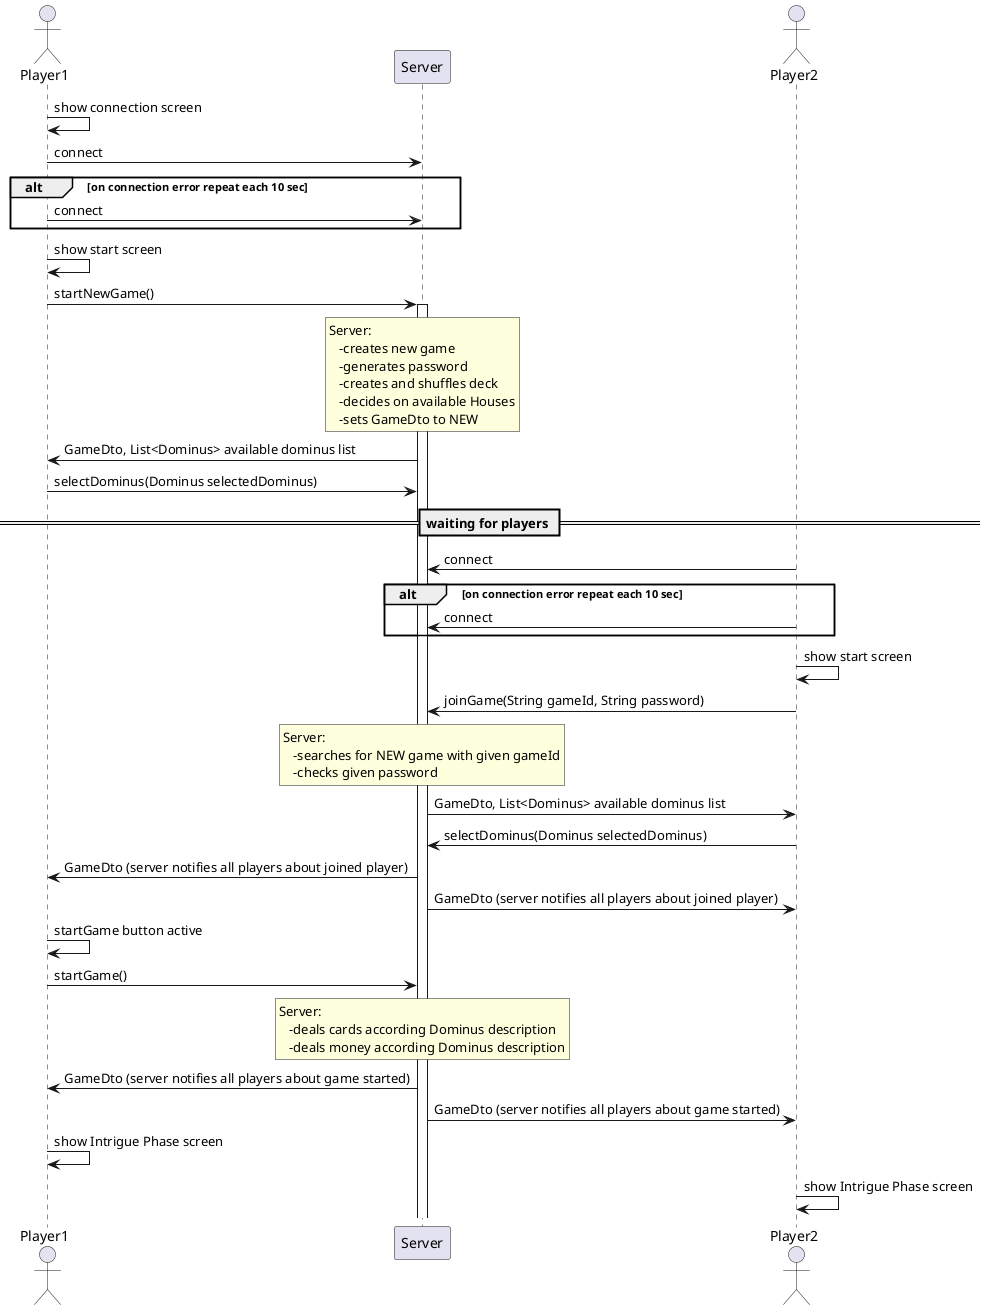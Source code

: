 @startuml
actor Player1

Player1 -> Player1: show connection screen
Player1->Server: connect
alt on connection error repeat each 10 sec
    Player1->Server: connect
end
Player1 -> Player1: show start screen

Player1->Server: startNewGame()
Activate Server
rnote over Server
 Server:
    -creates new game
    -generates password
    -creates and shuffles deck
    -decides on available Houses
    -sets GameDto to NEW
endrnote
Server->Player1: GameDto, List<Dominus> available dominus list
Player1->Server: selectDominus(Dominus selectedDominus)

== waiting for players ==
actor Player2
Player2->Server: connect
alt on connection error repeat each 10 sec
    Player2->Server: connect
end
Player2 -> Player2: show start screen
Player2 -> Server:joinGame(String gameId, String password)
rnote over Server
 Server:
    -searches for NEW game with given gameId
    -checks given password
endrnote
Server -> Player2:GameDto, List<Dominus> available dominus list
Player2->Server: selectDominus(Dominus selectedDominus)
Server->Player1: GameDto (server notifies all players about joined player)
Server->Player2: GameDto (server notifies all players about joined player)
Player1->Player1: startGame button active
Player1->Server: startGame()
rnote over Server
 Server:
    -deals cards according Dominus description
    -deals money according Dominus description
endrnote
Server->Player1: GameDto (server notifies all players about game started)
Server->Player2: GameDto (server notifies all players about game started)
Player1->Player1: show Intrigue Phase screen
Player2->Player2: show Intrigue Phase screen
@enduml